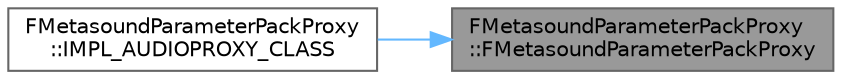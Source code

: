 digraph "FMetasoundParameterPackProxy::FMetasoundParameterPackProxy"
{
 // INTERACTIVE_SVG=YES
 // LATEX_PDF_SIZE
  bgcolor="transparent";
  edge [fontname=Helvetica,fontsize=10,labelfontname=Helvetica,labelfontsize=10];
  node [fontname=Helvetica,fontsize=10,shape=box,height=0.2,width=0.4];
  rankdir="RL";
  Node1 [id="Node000001",label="FMetasoundParameterPackProxy\l::FMetasoundParameterPackProxy",height=0.2,width=0.4,color="gray40", fillcolor="grey60", style="filled", fontcolor="black",tooltip=" "];
  Node1 -> Node2 [id="edge1_Node000001_Node000002",dir="back",color="steelblue1",style="solid",tooltip=" "];
  Node2 [id="Node000002",label="FMetasoundParameterPackProxy\l::IMPL_AUDIOPROXY_CLASS",height=0.2,width=0.4,color="grey40", fillcolor="white", style="filled",URL="$d4/d97/classFMetasoundParameterPackProxy.html#ad998427a2bfa5866135dc17b63d41dde",tooltip=" "];
}

